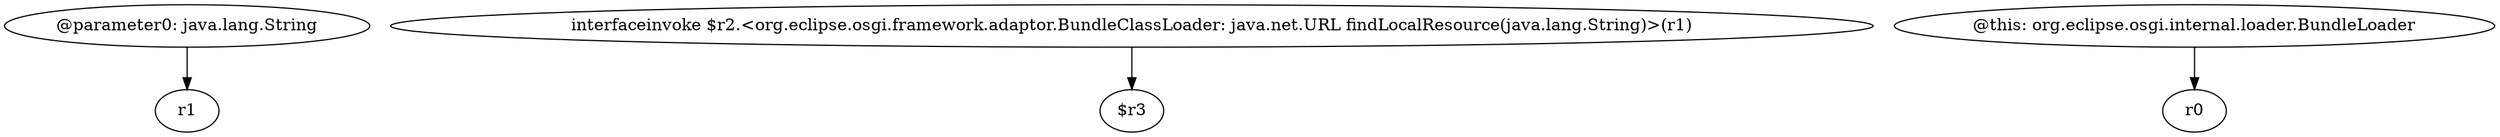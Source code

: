 digraph g {
0[label="@parameter0: java.lang.String"]
1[label="r1"]
0->1[label=""]
2[label="interfaceinvoke $r2.<org.eclipse.osgi.framework.adaptor.BundleClassLoader: java.net.URL findLocalResource(java.lang.String)>(r1)"]
3[label="$r3"]
2->3[label=""]
4[label="@this: org.eclipse.osgi.internal.loader.BundleLoader"]
5[label="r0"]
4->5[label=""]
}